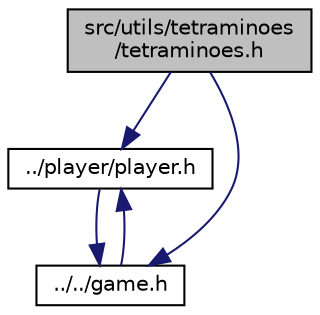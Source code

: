 digraph "src/utils/tetraminoes/tetraminoes.h"
{
 // LATEX_PDF_SIZE
  edge [fontname="Helvetica",fontsize="10",labelfontname="Helvetica",labelfontsize="10"];
  node [fontname="Helvetica",fontsize="10",shape=record];
  Node1 [label="src/utils/tetraminoes\l/tetraminoes.h",height=0.2,width=0.4,color="black", fillcolor="grey75", style="filled", fontcolor="black",tooltip="Libreria per la gestione dei tetramini (movimenti, rotazione, ecc)."];
  Node1 -> Node2 [color="midnightblue",fontsize="10",style="solid",fontname="Helvetica"];
  Node2 [label="../player/player.h",height=0.2,width=0.4,color="black", fillcolor="white", style="filled",URL="$player_8h.html",tooltip="Libreria per la gestione dei giocatori."];
  Node2 -> Node3 [color="midnightblue",fontsize="10",style="solid",fontname="Helvetica"];
  Node3 [label="../../game.h",height=0.2,width=0.4,color="black", fillcolor="white", style="filled",URL="$game_8h.html",tooltip="Libreria per la gestione del gioco X-Tetris."];
  Node3 -> Node2 [color="midnightblue",fontsize="10",style="solid",fontname="Helvetica"];
  Node1 -> Node3 [color="midnightblue",fontsize="10",style="solid",fontname="Helvetica"];
}
